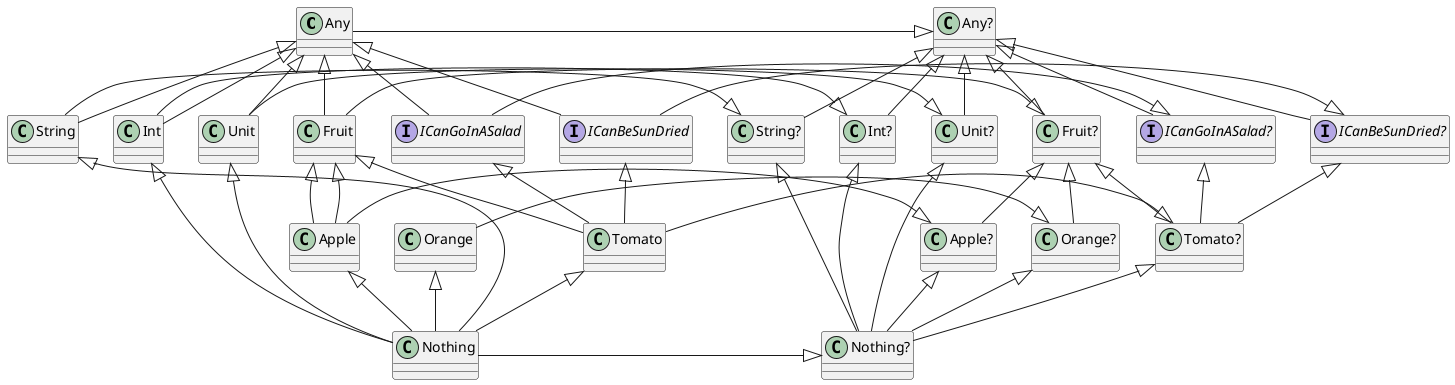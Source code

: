 @startuml


Any <|-- String
Any <|-- Int

Any <|-- Fruit
Fruit <|-- Apple
Fruit <|-- Apple

interface ICanGoInASalad
Any <|-- ICanGoInASalad

interface ICanBeSunDried
Any <|-- ICanBeSunDried

Fruit <|-- Tomato
ICanGoInASalad <|-- Tomato
ICanBeSunDried <|-- Tomato

"Any?" <|-left- Any

"String?" <|-left- String
"Any?" <|-- "String?"

"Int?" <|-left- Int
"Any?" <|-- "Int?"

"Any?" <|-- "Fruit?"
"Fruit?" <|-- "Apple?"
"Fruit?" <|-- "Orange?"

interface "ICanGoInASalad?"
"Any?" <|-- "ICanGoInASalad?"
interface "ICanBeSunDried?"
"Any?" <|-- "ICanBeSunDried?"
"Fruit?" <|-- "Tomato?"
"ICanGoInASalad?" <|-- "Tomato?"
"ICanBeSunDried?" <|-- "Tomato?"

"Fruit?" <|-left- Fruit
"Apple?" <|-left- Apple
"Orange?" <|-left- Orange
"Tomato?" <|-left- Tomato
"ICanGoInASalad?" <|-left- ICanGoInASalad
"ICanBeSunDried?" <|-left- ICanBeSunDried

Any <|-- Unit
"Unit?" <|-left- Unit
"Any?" <|-- "Unit?"

String <|-- Nothing
Int <|-- Nothing
Unit <|-- Nothing
Apple <|-- Nothing
Orange <|-- Nothing
Tomato <|-- Nothing

"Nothing?" <|-left- Nothing

"String?" <|-- "Nothing?"
"Int?" <|-- "Nothing?"
"Unit?" <|-- "Nothing?"
"Apple?" <|-- "Nothing?"
"Orange?" <|-- "Nothing?"
"Tomato?" <|-- "Nothing?"

String -right[hidden]- Int
Int -right[hidden]- Unit
Unit -right[hidden]- Fruit

Fruit -right[hidden]- ICanGoInASalad
ICanGoInASalad -right[hidden]- ICanBeSunDried

Apple -right[hidden]- Orange
Orange -right[hidden]- Tomato

"String?" -right[hidden]- "Int?"
"Int?" -right[hidden]- "Unit?"
"Unit?" -right[hidden]- "Fruit?"

"Fruit?" -right[hidden]- "ICanGoInASalad?"
"ICanGoInASalad?" -right[hidden]- "ICanBeSunDried?"

"Apple?" -right[hidden]- "Orange?"
"Orange?" -right[hidden]- "Tomato?"

@enduml
